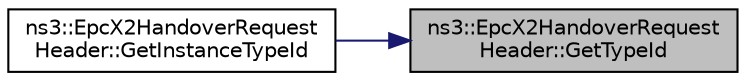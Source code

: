 digraph "ns3::EpcX2HandoverRequestHeader::GetTypeId"
{
 // LATEX_PDF_SIZE
  edge [fontname="Helvetica",fontsize="10",labelfontname="Helvetica",labelfontsize="10"];
  node [fontname="Helvetica",fontsize="10",shape=record];
  rankdir="RL";
  Node1 [label="ns3::EpcX2HandoverRequest\lHeader::GetTypeId",height=0.2,width=0.4,color="black", fillcolor="grey75", style="filled", fontcolor="black",tooltip="Get the type ID."];
  Node1 -> Node2 [dir="back",color="midnightblue",fontsize="10",style="solid",fontname="Helvetica"];
  Node2 [label="ns3::EpcX2HandoverRequest\lHeader::GetInstanceTypeId",height=0.2,width=0.4,color="black", fillcolor="white", style="filled",URL="$classns3_1_1_epc_x2_handover_request_header.html#af6d915eb2bdcf5f08764b2409551a1e0",tooltip="Get the most derived TypeId for this Object."];
}
